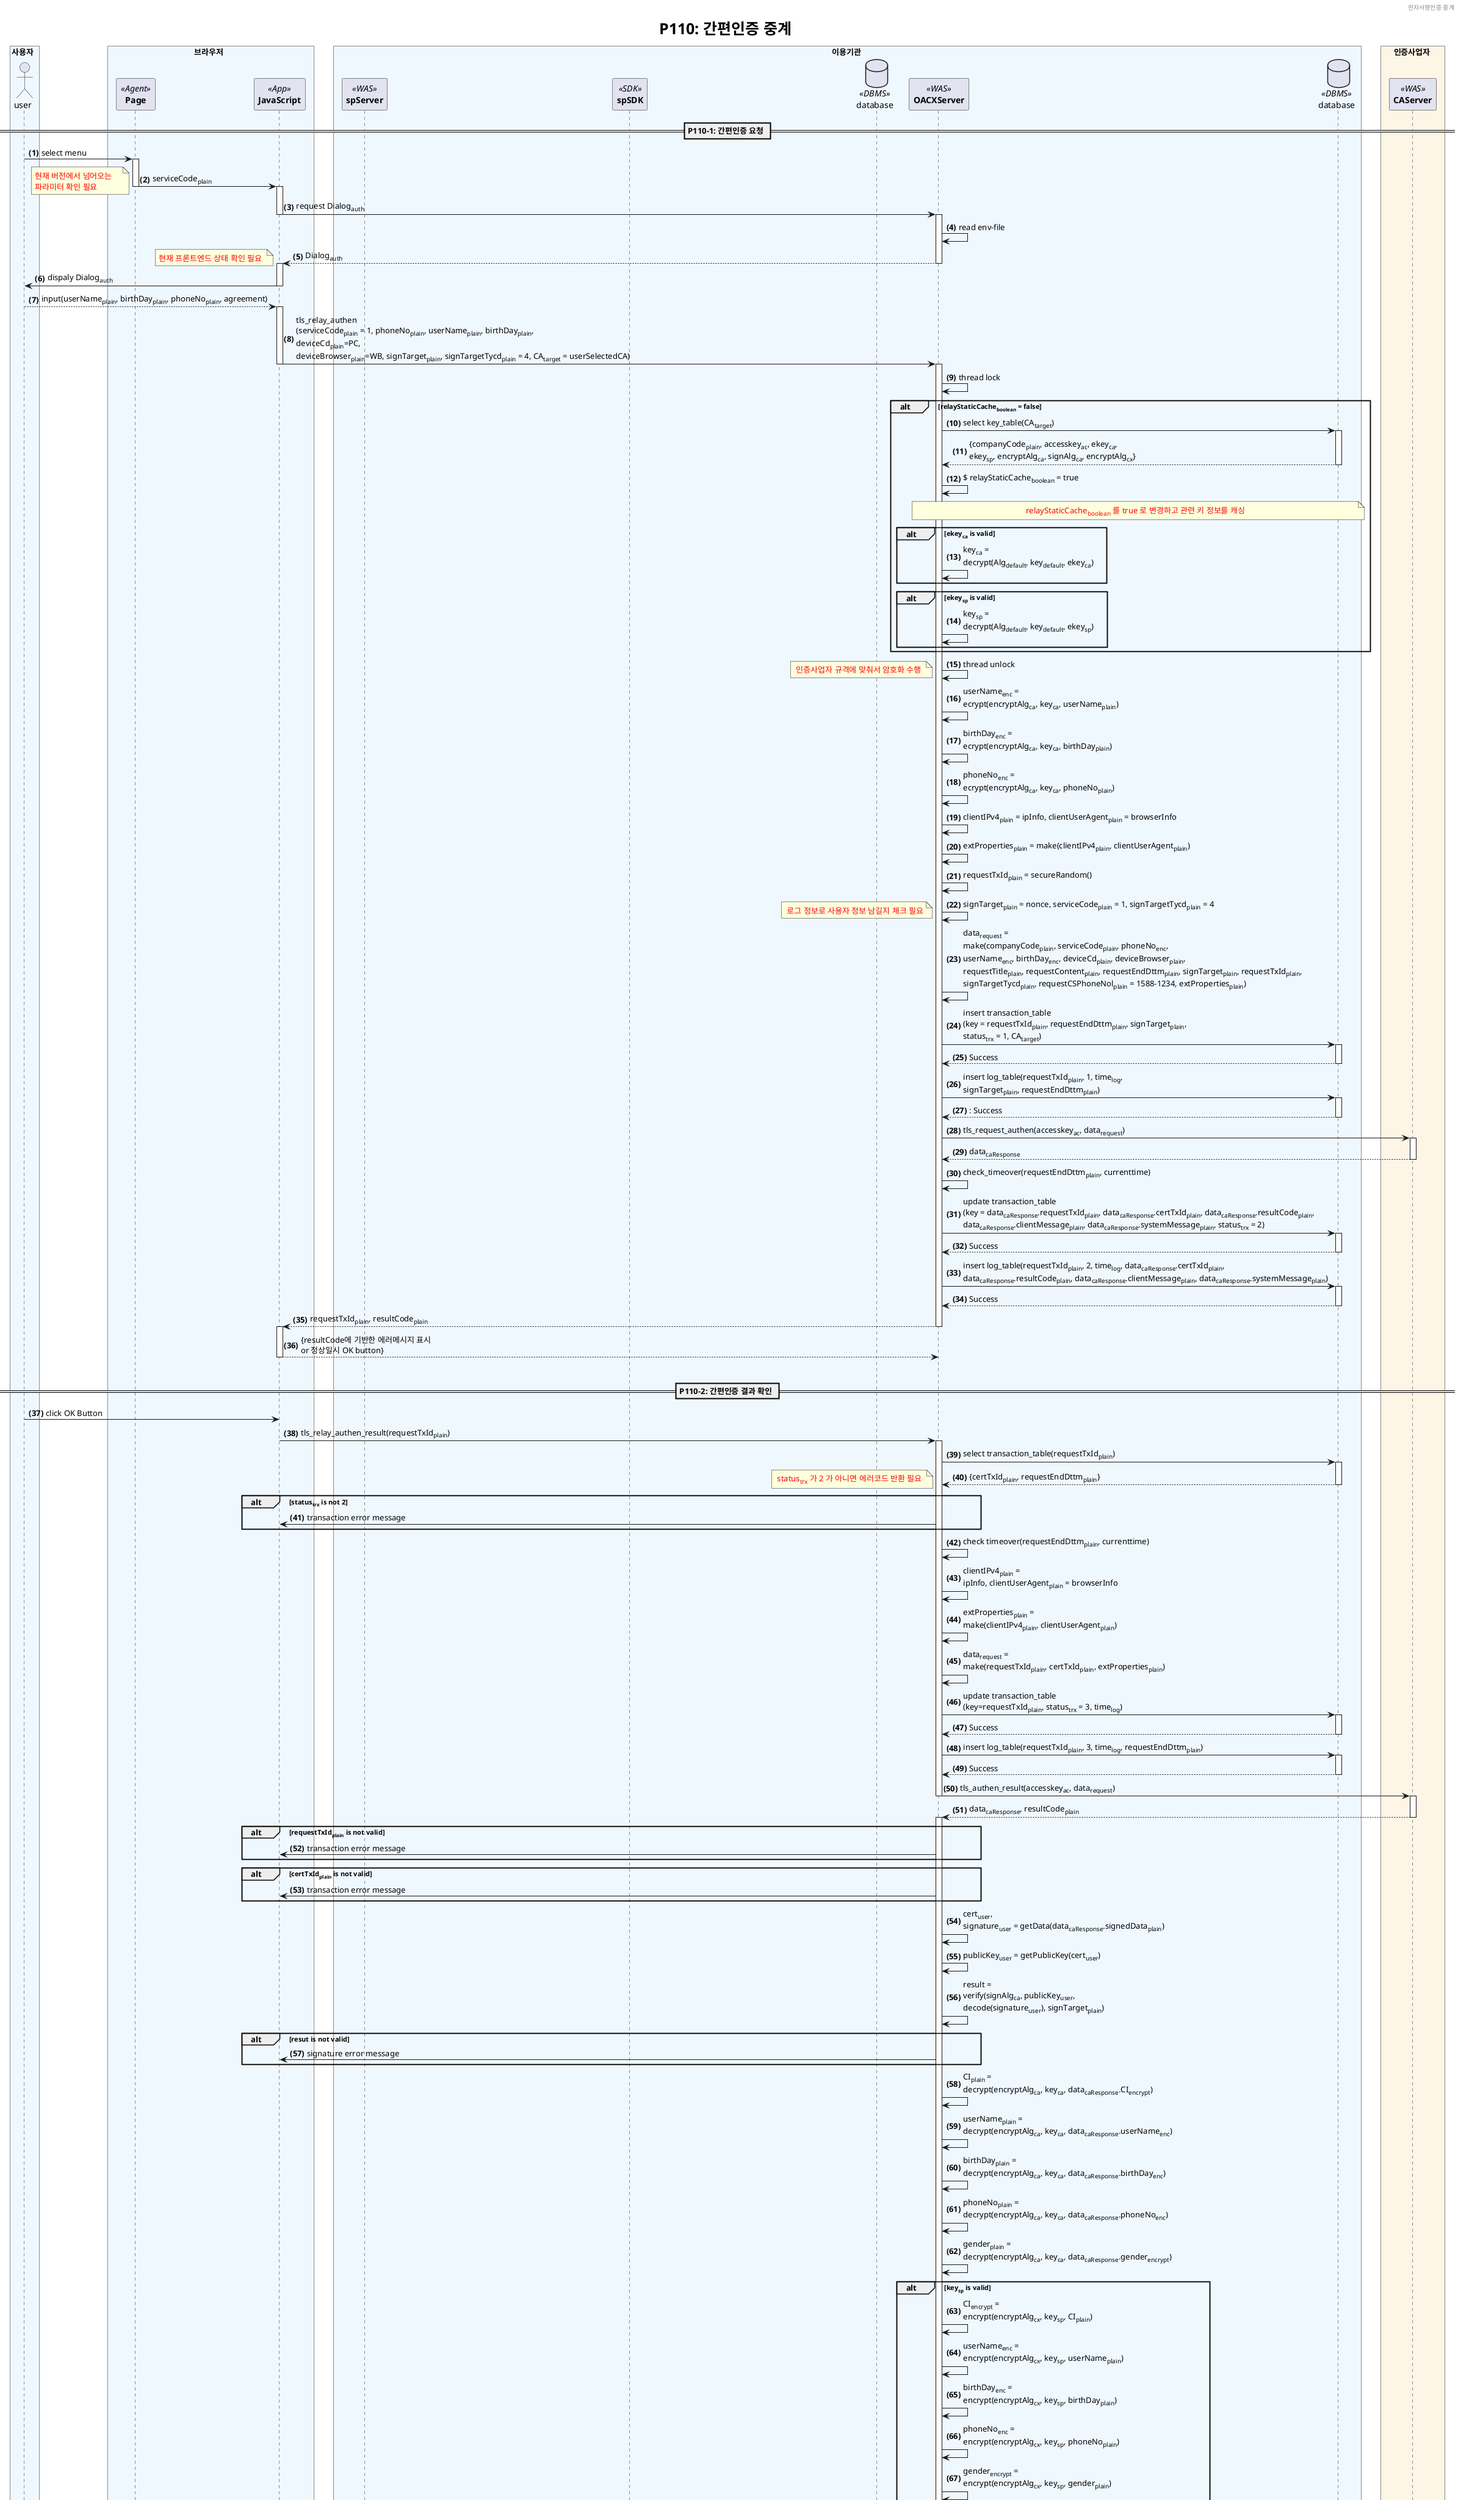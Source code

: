 @startuml P110_간편인증_Web2App

'-----------------------------------------------------------
' 설정
'-----------------------------------------------------------
'=== Header and Footer ===
header 전자서명인증 중계
footer
  	Page %page% of %lastpage% at %date("yyyy-MM-dd hh:mm:ss")
end footer

'=== 제목 ===
title
	<size:25>P110: 간편인증 중계 </size>
end title

'=== 옵션 ===
' 자동채번: ex) "<b>000." => 앞에 0을 채워 3자리 숫자로 표시
autonumber "<b>(#)</b>"
' 페이지 하단 participant box 숨기기
'hide footbox

'=== Panticipants ===

skinparam ParticipantPadding 10
skinparam BoxPadding 15

box 사용자  #AliceBlue
    actor user
    'participant "**User**" as user <<user>>
end box

box 브라우저  #AliceBlue
    participant "**Page**" as spPage <<Agent>>
    participant "**JavaScript**" as js <<App>>     
end box

box 이용기관 #AliceBlue
    participant "**spServer**" as spServer <<WAS>>
    participant "**spSDK**" as spSDK <<SDK>>
    database "database" as spDB <<DBMS>>
    participant "**OACXServer**" as oacxServer <<WAS>>
    database "database" as oacxDB <<DBMS>>
end box

box 인증사업자 #OldLace
    participant "**CAServer**" as caServer <<WAS>>
end box
    
'-----------------------------------------------------------
' 상수
'-----------------------------------------------------------
'db_enc_key
!$defaultKey = "key<sub>default</sub>"
!$defaultAlg = "Alg<sub>default</sub>"

'enc_key
!$key_ca = "key<sub>ca</sub>"
!$eKey_ca = "ekey<sub>ca</sub>"

!$key_sp = "key<sub>sp</sub>"
!$eKey_sp = "ekey<sub>sp</sub>"

'access_key
!$accKey_ca = "accesskey<sub>ac</sub>"

'algorithm
!$cxEncAlg = "encryptAlg<sub>cx</sub>"
!$caEncAlg = "encryptAlg<sub>ca</sub>"
!$caSignAlg = "signAlg<sub>ca</sub>"

'msg
!$reqData = "data<sub>request</sub>"
!$caResData = "data<sub>caResponse</sub>"
!$cxResData = "data<sub>cxResponse</sub>"

'request attributes
!$companyCd = "companyCode<sub>plain</sub>"
!$serviceTycd = "serviceCode<sub>plain</sub>"
!$userNm = "userName<sub>plain</sub>"
!$eUserNm = "userName<sub>enc</sub>"
!$birthday = "birthDay<sub>plain</sub>"
!$eBirthday = "birthDay<sub>enc</sub>"
!$phoneNo = "phoneNo<sub>plain</sub>"
!$ePhoneNo = "phoneNo<sub>enc</sub>"
!$devCd = "deviceCd<sub>plain</sub>"
!$devBrowser = "deviceBrowser<sub>plain</sub>"
!$mobileOS = "mobileOs<sub>plain</sub>"
!$reqTitle = "requestTitle<sub>plain</sub>"
!$reqContent = "requestContent<sub>plain</sub>"
!$reqEndDttm = "requestEndDttm<sub>plain</sub>"
!$signTarget = "signTarget<sub>plain</sub>"
!$signTargetTycd = "signTargetTycd<sub>plain</sub>"
!$reqCSPhoneNo = "requestCSPhoneNol<sub>plain</sub>"
!$extProperties = "extProperties<sub>plain</sub>"
!$clientIPv4 = "clientIPv4<sub>plain</sub>"
!$clientUserAgent = "clientUserAgent<sub>plain</sub>"

'response attributes
!$resultCd = "resultCode<sub>plain</sub>"
!$clientMsg = "clientMessage<sub>plain</sub>"
!$systemMsg = "systemMessage<sub>plain</sub>"

'result response attributes
!$resultCd = "resultCode<sub>plain</sub>"
!$resultDttm = "resultDttm<sub>plain</sub>"
!$signedData = "signedData<sub>plain</sub>"
!$CI = "CI<sub>plain</sub>"
!$eCI = "CI<sub>encrypt</sub>"
!$gender = "gender<sub>plain</sub>"
!$eGender = "gender<sub>encrypt</sub>"

'ui
!$menu_auth = "menu<sub>auth</sub>"
!$standardDialog = "Dialog<sub>auth</sub>"

'CA Info
!$targetCA = "CA<sub>target</sub>"

'transaction
!$reqTxId = "requestTxId<sub>plain</sub>"
!$certTxId = "certTxId<sub>plain</sub>"
!$trxStatus = "status<sub>trx</sub>"

'static
!$REQ_AUTH = "1"
!$RES_AUTH = "2"
!$REQ_RESULT = "3"
!$RES_RESULT = "4"
!$COMPLETED = "5"

'data
!$userCert = "cert<sub>user</sub>"
!$userPk = "publicKey<sub>user</sub>"
!$userSk = "privateKey<sub>user</sub>"
!$signature = "signature<sub>user</sub>"

'etc
!$time = "time<sub>log</sub>"

'variable
!$relayStaticCache = "relayStaticCache<sub>boolean</sub>" 
!$spStaticCache = "spStaticCache<sub>boolean</sub>" 
!$isEncrypt = "isEncrypt<sub>boolean</sub>"

'-----------------------------------------------------------
' 내용
'-----------------------------------------------------------

== P110-1: 간편인증 요청 ==
user -> spPage : select menu
activate spPage
    spPage -> js : $serviceTycd
deactivate spPage
activate js
    note left 
        <color red>현재 버전에서 넘어오는</color>    
        <color red>파라미터 확인 필요</color>
    end note

    js -> oacxServer : request $standardDialog
deactivate js

activate oacxServer
    oacxServer -> oacxServer : read env-file
    oacxServer --> js : $standardDialog
    note left : <color red>현재 프론트엔드 상태 확인 필요 </color>
deactivate oacxServer

activate js
    js -> user : dispaly $standardDialog
deactivate js

user --> js : input($userNm, $birthday, $phoneNo, agreement)
activate js
    js -> oacxServer : tls_relay_authen\n($serviceTycd = 1, $phoneNo, $userNm, $birthday,\n$devCd=PC, \n$devBrowser=WB, $signTarget, $signTargetTycd = 4, $targetCA = userSelectedCA)
deactivate js

activate oacxServer
    oacxServer -> oacxServer : thread lock
    alt $relayStaticCache = false
        oacxServer -> oacxDB : select key_table($targetCA)
        activate oacxDB
        return {$companyCd, $accKey_ca, $eKey_ca, \n$eKey_sp, $caEncAlg, $caSignAlg, $cxEncAlg}

        oacxServer -> oacxServer : $ $relayStaticCache = true
        note over oacxServer, oacxDB : <color red> $relayStaticCache 를 true 로 변경하고 관련 키 정보를 캐싱 </color>
        alt $eKey_ca is valid
            oacxServer -> oacxServer : $key_ca =\ndecrypt($defaultAlg, $defaultKey, $eKey_ca)
        end
        
        alt $eKey_sp is valid
            oacxServer -> oacxServer : $key_sp =\ndecrypt($defaultAlg, $defaultKey, $eKey_sp)
        end

     end
    oacxServer -> oacxServer : thread unlock

    note left : <color red> 인증사업자 규격에 맞춰서 암호화 수행 </color>
    oacxServer -> oacxServer : $eUserNm = \necrypt($caEncAlg, $key_ca, $userNm)
    oacxServer -> oacxServer : $eBirthday = \necrypt($caEncAlg, $key_ca, $birthday)
    oacxServer -> oacxServer : $ePhoneNo = \necrypt($caEncAlg, $key_ca, $phoneNo)

    oacxServer -> oacxServer : $clientIPv4 = ipInfo, $clientUserAgent = browserInfo
    oacxServer -> oacxServer : $extProperties = make($clientIPv4, $clientUserAgent)
    oacxServer -> oacxServer : $reqTxId = secureRandom()
    oacxServer -> oacxServer : $signTarget = nonce, $serviceTycd = 1, $signTargetTycd = 4
    
    
    note left : <color red> 로그 정보로 사용자 정보 남길지 체크 필요</color>
   
    oacxServer -> oacxServer : $reqData =\nmake($companyCd, $serviceTycd, $ePhoneNo,\n$eUserNm, $eBirthday, $devCd, $devBrowser,\n$reqTitle, $reqContent, $reqEndDttm, $signTarget, $reqTxId,\n$signTargetTycd, $reqCSPhoneNo = 1588-1234, $extProperties)
    oacxServer -> oacxDB : insert transaction_table\n(key = $reqTxId, $reqEndDttm, $signTarget,\n$trxStatus = $REQ_AUTH, $targetCA)
    activate oacxDB
    return Success

    oacxServer -> oacxDB : insert log_table($reqTxId, $REQ_AUTH, $time,\n$signTarget, $reqEndDttm)
    activate oacxDB
    return : Success

    oacxServer -> caServer : tls_request_authen($accKey_ca, $reqData)
    activate caServer
        caServer --> oacxServer : $caResData
    deactivate caServer

    oacxServer -> oacxServer : check_timeover($reqEndDttm, currenttime)
    oacxServer -> oacxDB : update transaction_table\n(key = $caResData.$reqTxId, $caResData.$certTxId, $caResData.$resultCd,\n$caResData.$clientMsg, $caResData.$systemMsg, $trxStatus = $RES_AUTH)
    activate oacxDB
    return Success
    oacxServer -> oacxDB : insert log_table($reqTxId, $RES_AUTH, $time, $caResData.$certTxId,\n$caResData.$resultCd, $caResData.$clientMsg, $caResData.$systemMsg)
    activate oacxDB
    return Success
    oacxServer --> js : $reqTxId, $resultCd
deactivate oacxServer

activate js
return {resultCode에 기반한 에러메시지 표시\nor 정상일시 OK button}
|||
== P110-2: 간편인증 결과 확인 ==
user -> js : click OK Button
    js -> oacxServer : tls_relay_authen_result($reqTxId)
deactivate js

activate oacxServer
    oacxServer -> oacxDB : select transaction_table($reqTxId)
    activate oacxDB
    return {$certTxId, $reqEndDttm}

    note left : <color red> $trxStatus 가 $RES_AUTH 가 아니면 에러코드 반환 필요 </color>
    alt $trxStatus is not $RES_AUTH
        oacxServer -> js : transaction error message
    end

    oacxServer -> oacxServer : check timeover($reqEndDttm, currenttime)
    oacxServer -> oacxServer : $clientIPv4 =\nipInfo, $clientUserAgent = browserInfo
    oacxServer -> oacxServer : $extProperties =\nmake($clientIPv4, $clientUserAgent)
    oacxServer -> oacxServer : $reqData =\nmake($reqTxId, $certTxId, $extProperties)

    oacxServer -> oacxDB : update transaction_table\n(key=$reqTxId, $trxStatus = $REQ_RESULT, $time)
    activate oacxDB
    return Success
    oacxServer -> oacxDB : insert log_table($reqTxId, $REQ_RESULT, $time, $reqEndDttm)
    activate oacxDB
    return Success
    oacxServer -> caServer : tls_authen_result($accKey_ca, $reqData)
deactivate oacxServer

activate caServer
    caServer --> oacxServer :$caResData, $resultCd
deactivate caServer

activate oacxServer
    alt $reqTxId is not valid
        oacxServer -> js : transaction error message
    end

    alt $certTxId is not valid
        oacxServer -> js : transaction error message
    end

    oacxServer -> oacxServer : $userCert, \n$signature = getData($caResData.$signedData)
    oacxServer -> oacxServer : $userPk = getPublicKey($userCert)
    oacxServer -> oacxServer : result = \nverify($caSignAlg, $userPk, \ndecode($signature), $signTarget)

    alt resut is not valid
        oacxServer -> js : signature error message
    end
        
    oacxServer -> oacxServer : $CI = \ndecrypt($caEncAlg, $key_ca, $caResData.$eCI)
    oacxServer -> oacxServer : $userNm = \ndecrypt($caEncAlg, $key_ca, $caResData.$eUserNm)
    oacxServer -> oacxServer : $birthday = \ndecrypt($caEncAlg, $key_ca, $caResData.$eBirthday)
    oacxServer -> oacxServer : $phoneNo = \ndecrypt($caEncAlg, $key_ca, $caResData.$ePhoneNo)
    oacxServer -> oacxServer : $gender = \ndecrypt($caEncAlg, $key_ca, $caResData.$eGender)

    alt $key_sp is valid
        oacxServer -> oacxServer : $eCI = \nencrypt($cxEncAlg, $key_sp, $CI)
        oacxServer -> oacxServer : $eUserNm = \nencrypt($cxEncAlg, $key_sp, $userNm)
        oacxServer -> oacxServer : $eBirthday = \nencrypt($cxEncAlg, $key_sp, $birthday)
        oacxServer -> oacxServer : $ePhoneNo = \nencrypt($cxEncAlg, $key_sp, $phoneNo)
        oacxServer -> oacxServer : $eGender = \nencrypt($cxEncAlg, $key_sp, $gender)
        oacxServer -> oacxServer : $cxResData = \nmake($reqTxId, $targetCA, \n$eCI, $eUserNm, $eBirthday, $ePhoneNo, $eGender)
    else $key_sp is not valid
        oacxServer -> oacxServer : $cxResData = \nmake($reqTxId, $targetCA, \n$CI, $userNm, $birthday, $phoneNo, $gender)
    end

    oacxServer -> oacxDB : delete transaction_table\n(key=$reqTxId)
    activate oacxDB
    return Success
    oacxServer -> oacxDB : insert log_table($reqTxId, $RES_RESULT, $caResData.$resultDttm)
    activate oacxDB
    return Success
    oacxServer -> js : $cxResData
deactivate oacxServer
activate js
    js -> spPage : $cxResData
deactivate js
|||

== P110-3: spServer 결과 확인 ==
activate spPage
    spPage -> spServer : $cxResData
deactivate spPage

activate spServer

    alt $isEncrypt is true
        spServer -> spSDK : verify\n($cxResData)
    'deactivate spServer
        activate spSDK
            spSDK -> spSDK : thread lock
            alt $spStaticCache = false
                spSDK -> spSDK : $eKey_sp = \nread(walletFile, $cxResData.$targetCA)
                spSDK -> spSDK : $key_sp =\ndecrypt($encAlg,\npassword, $eKey_sp)

                spSDK -> spSDK : $spStaticCache = true
                note right spSDK : <color red> $spStaticCache 를 true 로 변경하고 관련 키 정보를 캐싱 </color>
            end
            spSDK -> spSDK : thread unlock

            '복호화
            alt key_sp is valid
                spSDK -> spSDK : $CI = \ndecrypt($cxEncAlg, $key_sp, $cxResData.$eCI)
                spSDK -> spSDK : $userNm = \nencrypt($cxEncAlg, $key_sp, $cxResData.$eUserNm)
                spSDK -> spSDK : $birthday = \nencrypt($cxEncAlg, $key_sp, $cxResData.$eBirthday)
                spSDK -> spSDK : $phoneNo = \nencrypt($cxEncAlg, $key_sp, $cxResData.$ePhoneNo)
                spSDK -> spSDK : $gender = \nencrypt($cxEncAlg, $key_sp, $cxResData.$eGender)
            end

            spSDK --> spServer : $CI, $userNm, $birthday, $phoneNo, $gender
        deactivate spSDK
    end
    spServer --> spPage : provide service
deactivate spServer
activate spPage
    spPage -> user : display service page
deactivate spPage
|||
@enduml